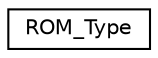 digraph "Graphical Class Hierarchy"
{
 // LATEX_PDF_SIZE
  edge [fontname="Helvetica",fontsize="10",labelfontname="Helvetica",labelfontsize="10"];
  node [fontname="Helvetica",fontsize="10",shape=record];
  rankdir="LR";
  Node0 [label="ROM_Type",height=0.2,width=0.4,color="black", fillcolor="white", style="filled",URL="$struct_r_o_m___type.html",tooltip=" "];
}
